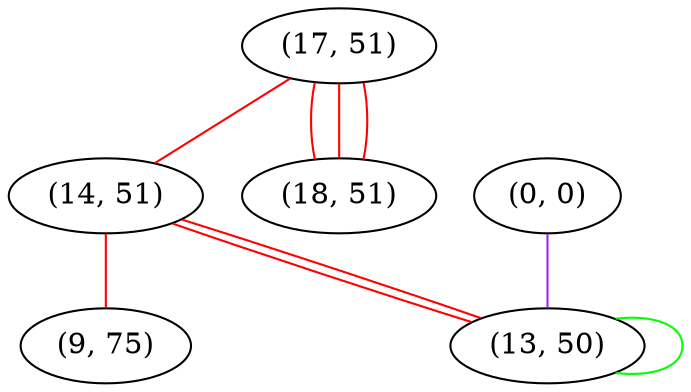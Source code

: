 graph "" {
"(17, 51)";
"(14, 51)";
"(0, 0)";
"(9, 75)";
"(18, 51)";
"(13, 50)";
"(17, 51)" -- "(14, 51)"  [color=red, key=0, weight=1];
"(17, 51)" -- "(18, 51)"  [color=red, key=0, weight=1];
"(17, 51)" -- "(18, 51)"  [color=red, key=1, weight=1];
"(17, 51)" -- "(18, 51)"  [color=red, key=2, weight=1];
"(14, 51)" -- "(9, 75)"  [color=red, key=0, weight=1];
"(14, 51)" -- "(13, 50)"  [color=red, key=0, weight=1];
"(14, 51)" -- "(13, 50)"  [color=red, key=1, weight=1];
"(0, 0)" -- "(13, 50)"  [color=purple, key=0, weight=4];
"(13, 50)" -- "(13, 50)"  [color=green, key=0, weight=2];
}
